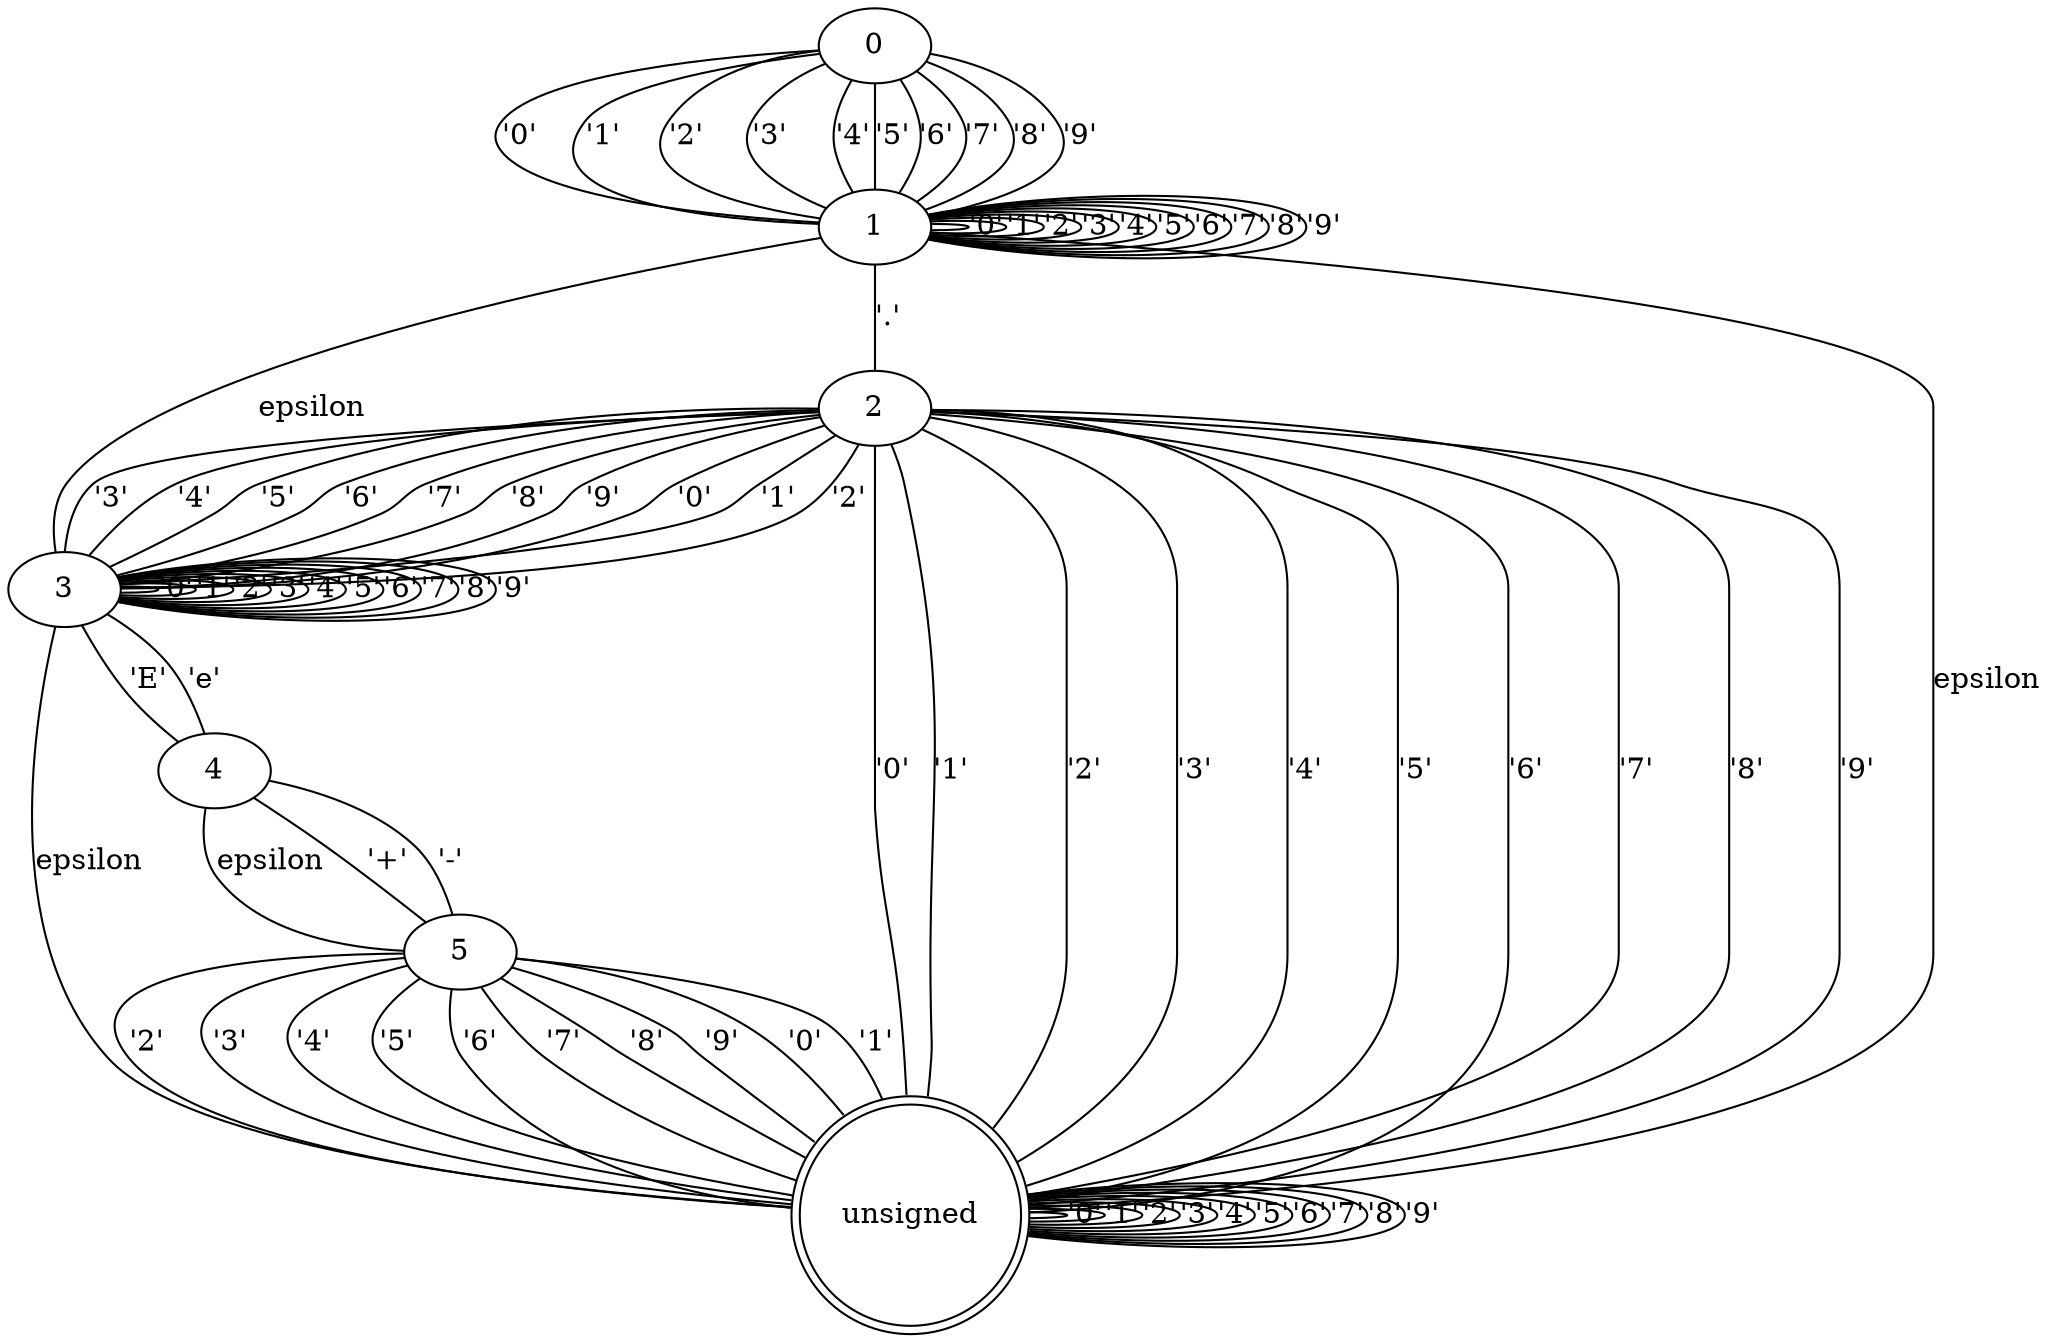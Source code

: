 graph {
	0 [label=0]
	1 [label=1]
	2 [label=2]
	3 [label=3]
	4 [label=4]
	5 [label=5]
	6 [label=unsigned shape=doublecircle]
	0 -- 1 [label="'0'"]
	0 -- 1 [label="'1'"]
	0 -- 1 [label="'2'"]
	0 -- 1 [label="'3'"]
	0 -- 1 [label="'4'"]
	0 -- 1 [label="'5'"]
	0 -- 1 [label="'6'"]
	0 -- 1 [label="'7'"]
	0 -- 1 [label="'8'"]
	0 -- 1 [label="'9'"]
	1 -- 3 [label=epsilon]
	1 -- 6 [label=epsilon]
	1 -- 2 [label="'.'"]
	1 -- 1 [label="'0'"]
	1 -- 1 [label="'1'"]
	1 -- 1 [label="'2'"]
	1 -- 1 [label="'3'"]
	1 -- 1 [label="'4'"]
	1 -- 1 [label="'5'"]
	1 -- 1 [label="'6'"]
	1 -- 1 [label="'7'"]
	1 -- 1 [label="'8'"]
	1 -- 1 [label="'9'"]
	2 -- 3 [label="'0'"]
	2 -- 6 [label="'0'"]
	2 -- 3 [label="'1'"]
	2 -- 6 [label="'1'"]
	2 -- 3 [label="'2'"]
	2 -- 6 [label="'2'"]
	2 -- 3 [label="'3'"]
	2 -- 6 [label="'3'"]
	2 -- 3 [label="'4'"]
	2 -- 6 [label="'4'"]
	2 -- 3 [label="'5'"]
	2 -- 6 [label="'5'"]
	2 -- 3 [label="'6'"]
	2 -- 6 [label="'6'"]
	2 -- 3 [label="'7'"]
	2 -- 6 [label="'7'"]
	2 -- 3 [label="'8'"]
	2 -- 6 [label="'8'"]
	2 -- 3 [label="'9'"]
	2 -- 6 [label="'9'"]
	3 -- 6 [label=epsilon]
	3 -- 3 [label="'0'"]
	3 -- 3 [label="'1'"]
	3 -- 3 [label="'2'"]
	3 -- 3 [label="'3'"]
	3 -- 3 [label="'4'"]
	3 -- 3 [label="'5'"]
	3 -- 3 [label="'6'"]
	3 -- 3 [label="'7'"]
	3 -- 3 [label="'8'"]
	3 -- 3 [label="'9'"]
	3 -- 4 [label="'E'"]
	3 -- 4 [label="'e'"]
	4 -- 5 [label=epsilon]
	4 -- 5 [label="'+'"]
	4 -- 5 [label="'-'"]
	5 -- 6 [label="'0'"]
	5 -- 6 [label="'1'"]
	5 -- 6 [label="'2'"]
	5 -- 6 [label="'3'"]
	5 -- 6 [label="'4'"]
	5 -- 6 [label="'5'"]
	5 -- 6 [label="'6'"]
	5 -- 6 [label="'7'"]
	5 -- 6 [label="'8'"]
	5 -- 6 [label="'9'"]
	6 -- 6 [label="'0'"]
	6 -- 6 [label="'1'"]
	6 -- 6 [label="'2'"]
	6 -- 6 [label="'3'"]
	6 -- 6 [label="'4'"]
	6 -- 6 [label="'5'"]
	6 -- 6 [label="'6'"]
	6 -- 6 [label="'7'"]
	6 -- 6 [label="'8'"]
	6 -- 6 [label="'9'"]
}

